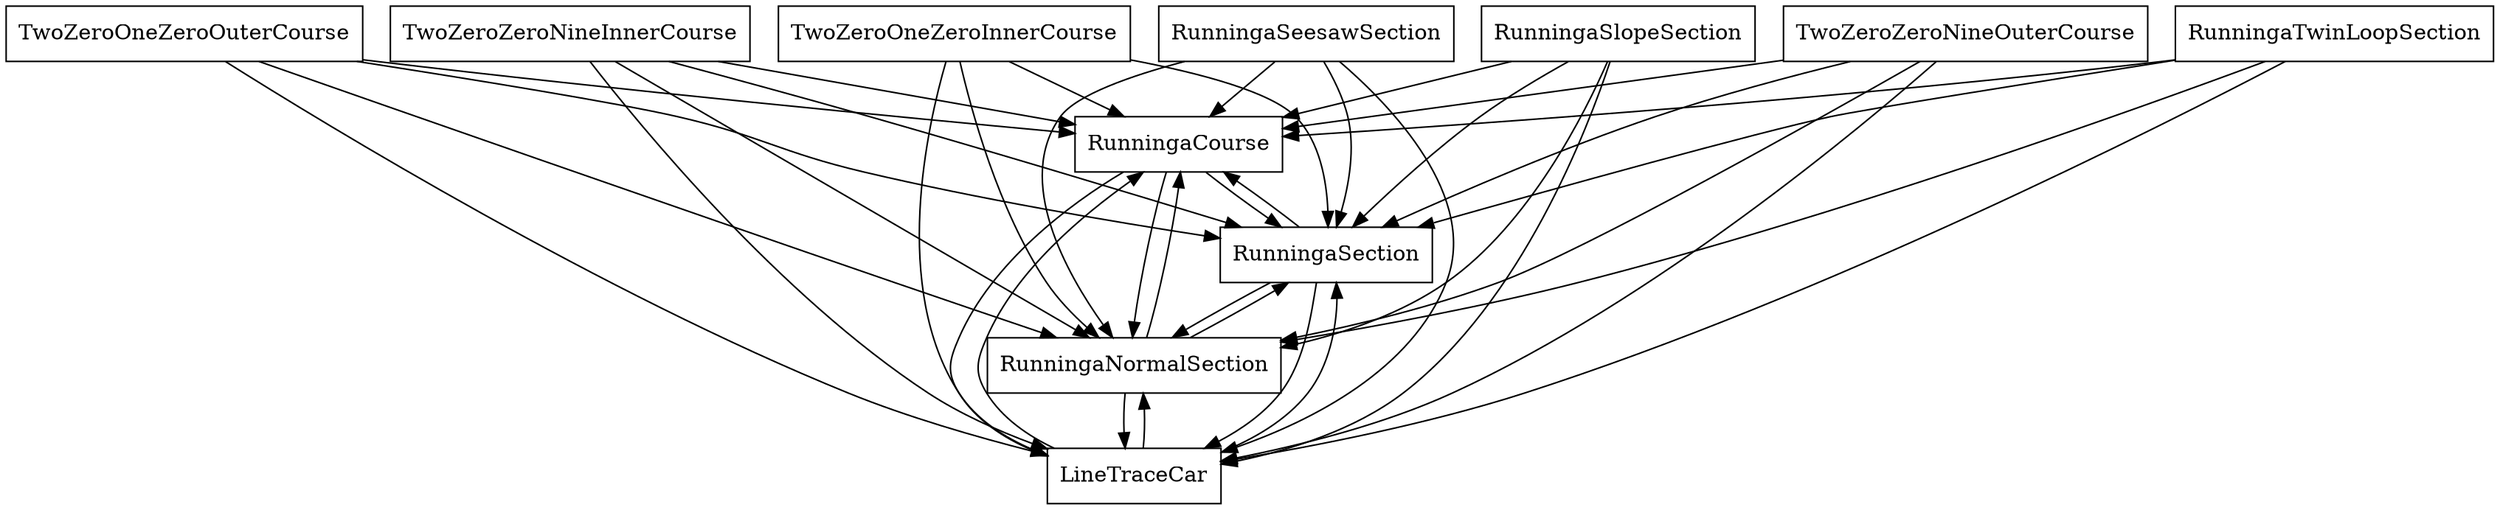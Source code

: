 digraph{
graph [rankdir=TB];
node [shape=box];
edge [arrowhead=normal];
0[label="RunningaCourse",]
1[label="TwoZeroZeroNineInnerCourse",]
2[label="TwoZeroOneZeroInnerCourse",]
3[label="RunningaSection",]
4[label="LineTraceCar",]
5[label="TwoZeroZeroNineOuterCourse",]
6[label="RunningaSeesawSection",]
7[label="RunningaNormalSection",]
8[label="RunningaSlopeSection",]
9[label="TwoZeroOneZeroOuterCourse",]
10[label="RunningaTwinLoopSection",]
0->3[label="",]
0->4[label="",]
0->7[label="",]
1->0[label="",]
1->3[label="",]
1->4[label="",]
1->7[label="",]
2->0[label="",]
2->3[label="",]
2->4[label="",]
2->7[label="",]
3->0[label="",]
3->4[label="",]
3->7[label="",]
4->0[label="",]
4->3[label="",]
4->7[label="",]
5->0[label="",]
5->3[label="",]
5->4[label="",]
5->7[label="",]
6->0[label="",]
6->3[label="",]
6->4[label="",]
6->7[label="",]
7->0[label="",]
7->3[label="",]
7->4[label="",]
8->0[label="",]
8->3[label="",]
8->4[label="",]
8->7[label="",]
9->0[label="",]
9->3[label="",]
9->4[label="",]
9->7[label="",]
10->0[label="",]
10->3[label="",]
10->4[label="",]
10->7[label="",]
}
